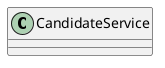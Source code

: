 @startuml
class CandidateService {
    ' + CandidateService(unitOfWork:UnitOfWork, candidateRepository:CandidateRepository)
    ' + GetAllCandidates() : IEnumerable<CandidateGetDto>
    ' + GetCandidateById(id:Guid) : CandidateGetDto
    ' + CreateCandidate(candidateDto:CandidateCreateDto) : void
    ' + DeleteCandidate(id:Guid) : void
}
@enduml
